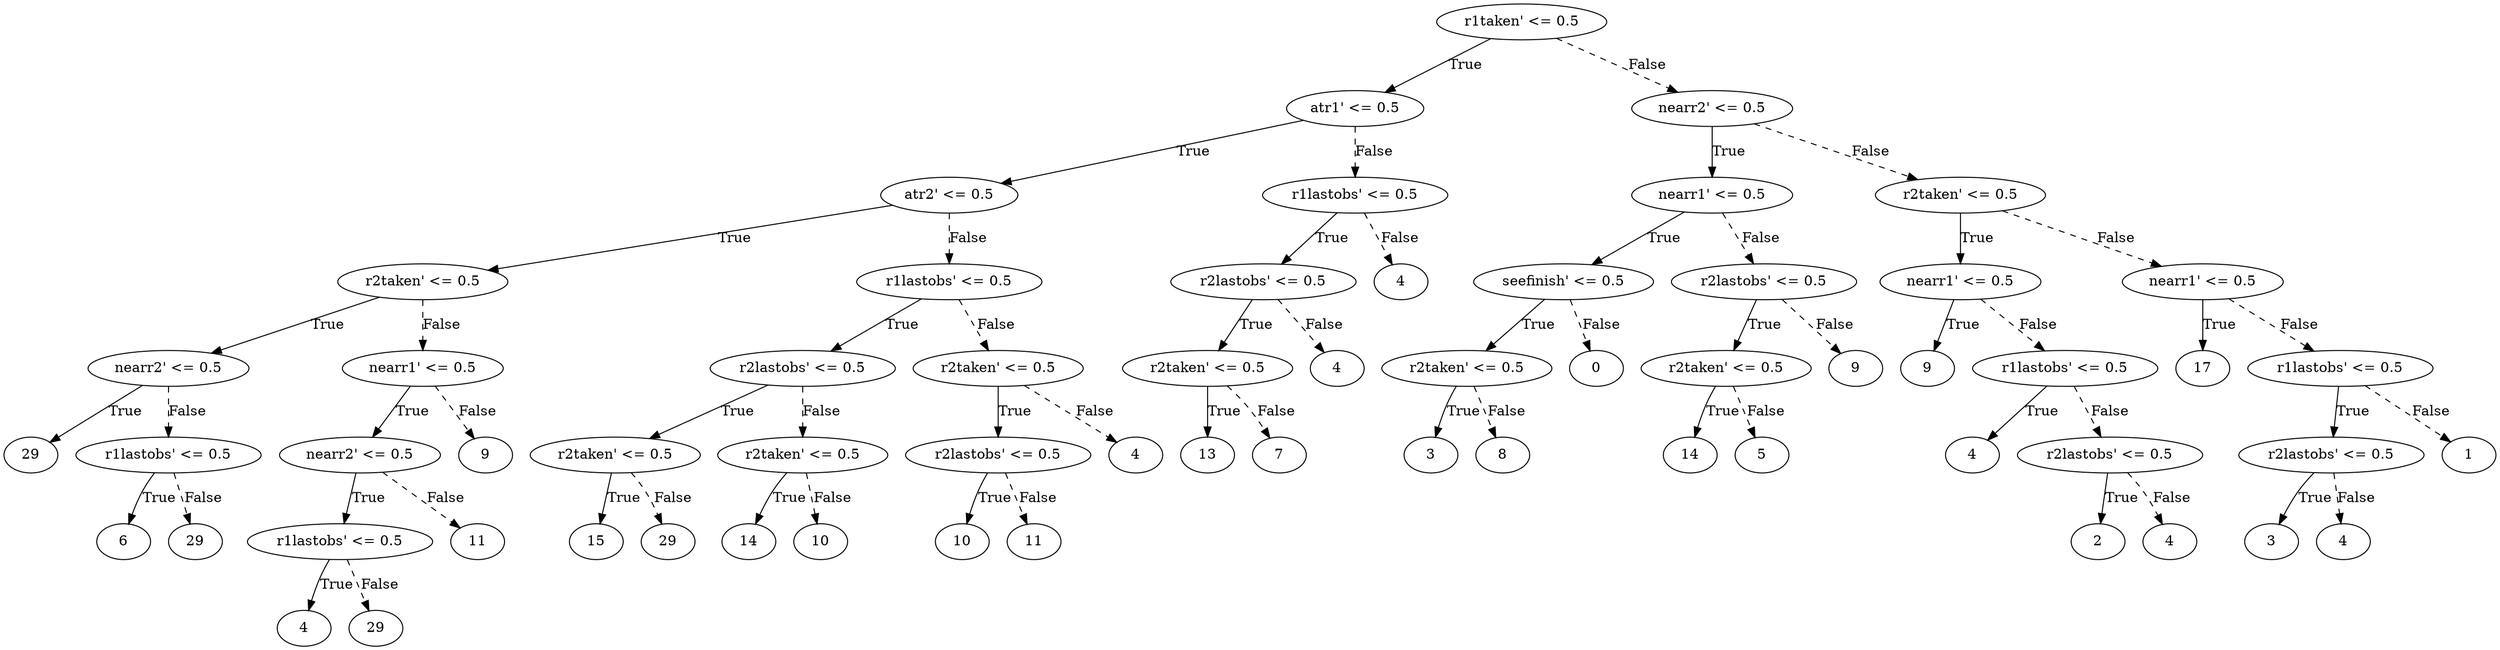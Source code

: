 digraph {
0 [label="r1taken' <= 0.5"];
1 [label="atr1' <= 0.5"];
2 [label="atr2' <= 0.5"];
3 [label="r2taken' <= 0.5"];
4 [label="nearr2' <= 0.5"];
5 [label="29"];
4 -> 5 [label="True"];
6 [label="r1lastobs' <= 0.5"];
7 [label="6"];
6 -> 7 [label="True"];
8 [label="29"];
6 -> 8 [style="dashed", label="False"];
4 -> 6 [style="dashed", label="False"];
3 -> 4 [label="True"];
9 [label="nearr1' <= 0.5"];
10 [label="nearr2' <= 0.5"];
11 [label="r1lastobs' <= 0.5"];
12 [label="4"];
11 -> 12 [label="True"];
13 [label="29"];
11 -> 13 [style="dashed", label="False"];
10 -> 11 [label="True"];
14 [label="11"];
10 -> 14 [style="dashed", label="False"];
9 -> 10 [label="True"];
15 [label="9"];
9 -> 15 [style="dashed", label="False"];
3 -> 9 [style="dashed", label="False"];
2 -> 3 [label="True"];
16 [label="r1lastobs' <= 0.5"];
17 [label="r2lastobs' <= 0.5"];
18 [label="r2taken' <= 0.5"];
19 [label="15"];
18 -> 19 [label="True"];
20 [label="29"];
18 -> 20 [style="dashed", label="False"];
17 -> 18 [label="True"];
21 [label="r2taken' <= 0.5"];
22 [label="14"];
21 -> 22 [label="True"];
23 [label="10"];
21 -> 23 [style="dashed", label="False"];
17 -> 21 [style="dashed", label="False"];
16 -> 17 [label="True"];
24 [label="r2taken' <= 0.5"];
25 [label="r2lastobs' <= 0.5"];
26 [label="10"];
25 -> 26 [label="True"];
27 [label="11"];
25 -> 27 [style="dashed", label="False"];
24 -> 25 [label="True"];
28 [label="4"];
24 -> 28 [style="dashed", label="False"];
16 -> 24 [style="dashed", label="False"];
2 -> 16 [style="dashed", label="False"];
1 -> 2 [label="True"];
29 [label="r1lastobs' <= 0.5"];
30 [label="r2lastobs' <= 0.5"];
31 [label="r2taken' <= 0.5"];
32 [label="13"];
31 -> 32 [label="True"];
33 [label="7"];
31 -> 33 [style="dashed", label="False"];
30 -> 31 [label="True"];
34 [label="4"];
30 -> 34 [style="dashed", label="False"];
29 -> 30 [label="True"];
35 [label="4"];
29 -> 35 [style="dashed", label="False"];
1 -> 29 [style="dashed", label="False"];
0 -> 1 [label="True"];
36 [label="nearr2' <= 0.5"];
37 [label="nearr1' <= 0.5"];
38 [label="seefinish' <= 0.5"];
39 [label="r2taken' <= 0.5"];
40 [label="3"];
39 -> 40 [label="True"];
41 [label="8"];
39 -> 41 [style="dashed", label="False"];
38 -> 39 [label="True"];
42 [label="0"];
38 -> 42 [style="dashed", label="False"];
37 -> 38 [label="True"];
43 [label="r2lastobs' <= 0.5"];
44 [label="r2taken' <= 0.5"];
45 [label="14"];
44 -> 45 [label="True"];
46 [label="5"];
44 -> 46 [style="dashed", label="False"];
43 -> 44 [label="True"];
47 [label="9"];
43 -> 47 [style="dashed", label="False"];
37 -> 43 [style="dashed", label="False"];
36 -> 37 [label="True"];
48 [label="r2taken' <= 0.5"];
49 [label="nearr1' <= 0.5"];
50 [label="9"];
49 -> 50 [label="True"];
51 [label="r1lastobs' <= 0.5"];
52 [label="4"];
51 -> 52 [label="True"];
53 [label="r2lastobs' <= 0.5"];
54 [label="2"];
53 -> 54 [label="True"];
55 [label="4"];
53 -> 55 [style="dashed", label="False"];
51 -> 53 [style="dashed", label="False"];
49 -> 51 [style="dashed", label="False"];
48 -> 49 [label="True"];
56 [label="nearr1' <= 0.5"];
57 [label="17"];
56 -> 57 [label="True"];
58 [label="r1lastobs' <= 0.5"];
59 [label="r2lastobs' <= 0.5"];
60 [label="3"];
59 -> 60 [label="True"];
61 [label="4"];
59 -> 61 [style="dashed", label="False"];
58 -> 59 [label="True"];
62 [label="1"];
58 -> 62 [style="dashed", label="False"];
56 -> 58 [style="dashed", label="False"];
48 -> 56 [style="dashed", label="False"];
36 -> 48 [style="dashed", label="False"];
0 -> 36 [style="dashed", label="False"];

}